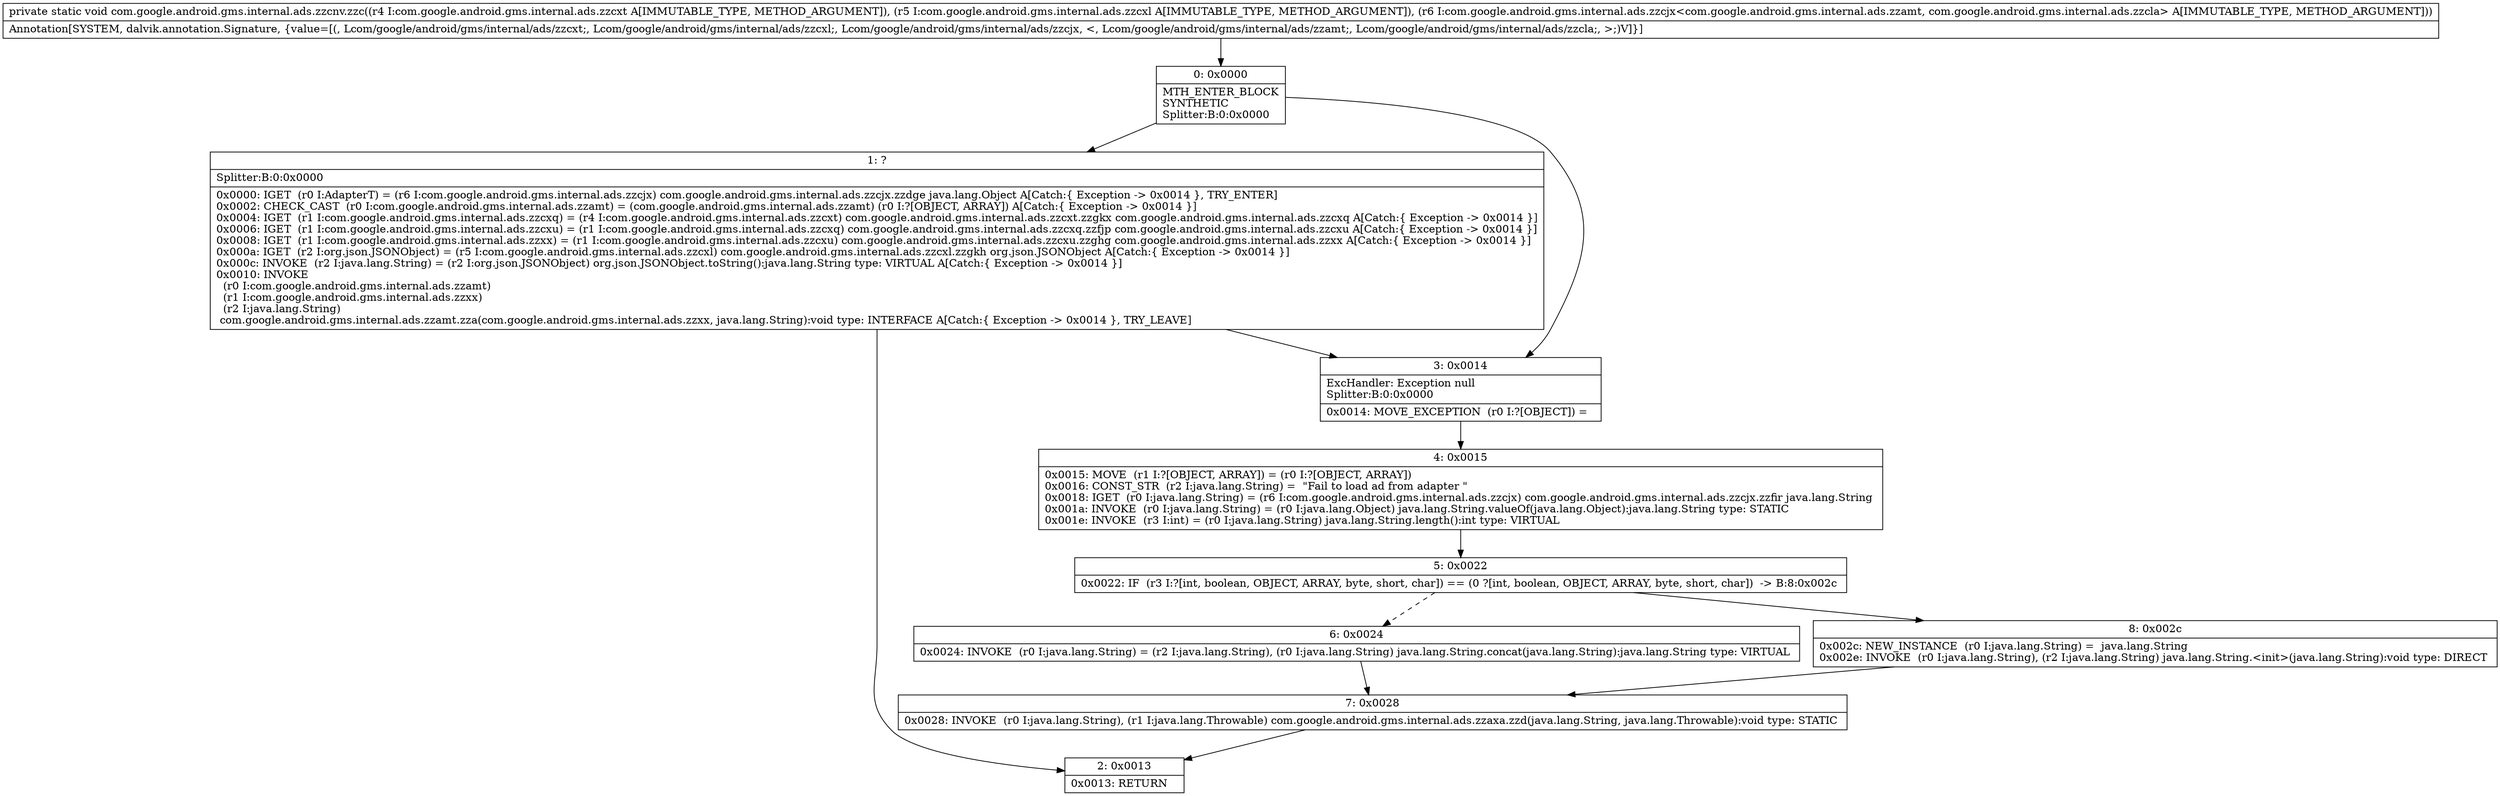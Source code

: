 digraph "CFG forcom.google.android.gms.internal.ads.zzcnv.zzc(Lcom\/google\/android\/gms\/internal\/ads\/zzcxt;Lcom\/google\/android\/gms\/internal\/ads\/zzcxl;Lcom\/google\/android\/gms\/internal\/ads\/zzcjx;)V" {
Node_0 [shape=record,label="{0\:\ 0x0000|MTH_ENTER_BLOCK\lSYNTHETIC\lSplitter:B:0:0x0000\l}"];
Node_1 [shape=record,label="{1\:\ ?|Splitter:B:0:0x0000\l|0x0000: IGET  (r0 I:AdapterT) = (r6 I:com.google.android.gms.internal.ads.zzcjx) com.google.android.gms.internal.ads.zzcjx.zzdge java.lang.Object A[Catch:\{ Exception \-\> 0x0014 \}, TRY_ENTER]\l0x0002: CHECK_CAST  (r0 I:com.google.android.gms.internal.ads.zzamt) = (com.google.android.gms.internal.ads.zzamt) (r0 I:?[OBJECT, ARRAY]) A[Catch:\{ Exception \-\> 0x0014 \}]\l0x0004: IGET  (r1 I:com.google.android.gms.internal.ads.zzcxq) = (r4 I:com.google.android.gms.internal.ads.zzcxt) com.google.android.gms.internal.ads.zzcxt.zzgkx com.google.android.gms.internal.ads.zzcxq A[Catch:\{ Exception \-\> 0x0014 \}]\l0x0006: IGET  (r1 I:com.google.android.gms.internal.ads.zzcxu) = (r1 I:com.google.android.gms.internal.ads.zzcxq) com.google.android.gms.internal.ads.zzcxq.zzfjp com.google.android.gms.internal.ads.zzcxu A[Catch:\{ Exception \-\> 0x0014 \}]\l0x0008: IGET  (r1 I:com.google.android.gms.internal.ads.zzxx) = (r1 I:com.google.android.gms.internal.ads.zzcxu) com.google.android.gms.internal.ads.zzcxu.zzghg com.google.android.gms.internal.ads.zzxx A[Catch:\{ Exception \-\> 0x0014 \}]\l0x000a: IGET  (r2 I:org.json.JSONObject) = (r5 I:com.google.android.gms.internal.ads.zzcxl) com.google.android.gms.internal.ads.zzcxl.zzgkh org.json.JSONObject A[Catch:\{ Exception \-\> 0x0014 \}]\l0x000c: INVOKE  (r2 I:java.lang.String) = (r2 I:org.json.JSONObject) org.json.JSONObject.toString():java.lang.String type: VIRTUAL A[Catch:\{ Exception \-\> 0x0014 \}]\l0x0010: INVOKE  \l  (r0 I:com.google.android.gms.internal.ads.zzamt)\l  (r1 I:com.google.android.gms.internal.ads.zzxx)\l  (r2 I:java.lang.String)\l com.google.android.gms.internal.ads.zzamt.zza(com.google.android.gms.internal.ads.zzxx, java.lang.String):void type: INTERFACE A[Catch:\{ Exception \-\> 0x0014 \}, TRY_LEAVE]\l}"];
Node_2 [shape=record,label="{2\:\ 0x0013|0x0013: RETURN   \l}"];
Node_3 [shape=record,label="{3\:\ 0x0014|ExcHandler: Exception null\lSplitter:B:0:0x0000\l|0x0014: MOVE_EXCEPTION  (r0 I:?[OBJECT]) =  \l}"];
Node_4 [shape=record,label="{4\:\ 0x0015|0x0015: MOVE  (r1 I:?[OBJECT, ARRAY]) = (r0 I:?[OBJECT, ARRAY]) \l0x0016: CONST_STR  (r2 I:java.lang.String) =  \"Fail to load ad from adapter \" \l0x0018: IGET  (r0 I:java.lang.String) = (r6 I:com.google.android.gms.internal.ads.zzcjx) com.google.android.gms.internal.ads.zzcjx.zzfir java.lang.String \l0x001a: INVOKE  (r0 I:java.lang.String) = (r0 I:java.lang.Object) java.lang.String.valueOf(java.lang.Object):java.lang.String type: STATIC \l0x001e: INVOKE  (r3 I:int) = (r0 I:java.lang.String) java.lang.String.length():int type: VIRTUAL \l}"];
Node_5 [shape=record,label="{5\:\ 0x0022|0x0022: IF  (r3 I:?[int, boolean, OBJECT, ARRAY, byte, short, char]) == (0 ?[int, boolean, OBJECT, ARRAY, byte, short, char])  \-\> B:8:0x002c \l}"];
Node_6 [shape=record,label="{6\:\ 0x0024|0x0024: INVOKE  (r0 I:java.lang.String) = (r2 I:java.lang.String), (r0 I:java.lang.String) java.lang.String.concat(java.lang.String):java.lang.String type: VIRTUAL \l}"];
Node_7 [shape=record,label="{7\:\ 0x0028|0x0028: INVOKE  (r0 I:java.lang.String), (r1 I:java.lang.Throwable) com.google.android.gms.internal.ads.zzaxa.zzd(java.lang.String, java.lang.Throwable):void type: STATIC \l}"];
Node_8 [shape=record,label="{8\:\ 0x002c|0x002c: NEW_INSTANCE  (r0 I:java.lang.String) =  java.lang.String \l0x002e: INVOKE  (r0 I:java.lang.String), (r2 I:java.lang.String) java.lang.String.\<init\>(java.lang.String):void type: DIRECT \l}"];
MethodNode[shape=record,label="{private static void com.google.android.gms.internal.ads.zzcnv.zzc((r4 I:com.google.android.gms.internal.ads.zzcxt A[IMMUTABLE_TYPE, METHOD_ARGUMENT]), (r5 I:com.google.android.gms.internal.ads.zzcxl A[IMMUTABLE_TYPE, METHOD_ARGUMENT]), (r6 I:com.google.android.gms.internal.ads.zzcjx\<com.google.android.gms.internal.ads.zzamt, com.google.android.gms.internal.ads.zzcla\> A[IMMUTABLE_TYPE, METHOD_ARGUMENT]))  | Annotation[SYSTEM, dalvik.annotation.Signature, \{value=[(, Lcom\/google\/android\/gms\/internal\/ads\/zzcxt;, Lcom\/google\/android\/gms\/internal\/ads\/zzcxl;, Lcom\/google\/android\/gms\/internal\/ads\/zzcjx, \<, Lcom\/google\/android\/gms\/internal\/ads\/zzamt;, Lcom\/google\/android\/gms\/internal\/ads\/zzcla;, \>;)V]\}]\l}"];
MethodNode -> Node_0;
Node_0 -> Node_1;
Node_0 -> Node_3;
Node_1 -> Node_2;
Node_1 -> Node_3;
Node_3 -> Node_4;
Node_4 -> Node_5;
Node_5 -> Node_6[style=dashed];
Node_5 -> Node_8;
Node_6 -> Node_7;
Node_7 -> Node_2;
Node_8 -> Node_7;
}

